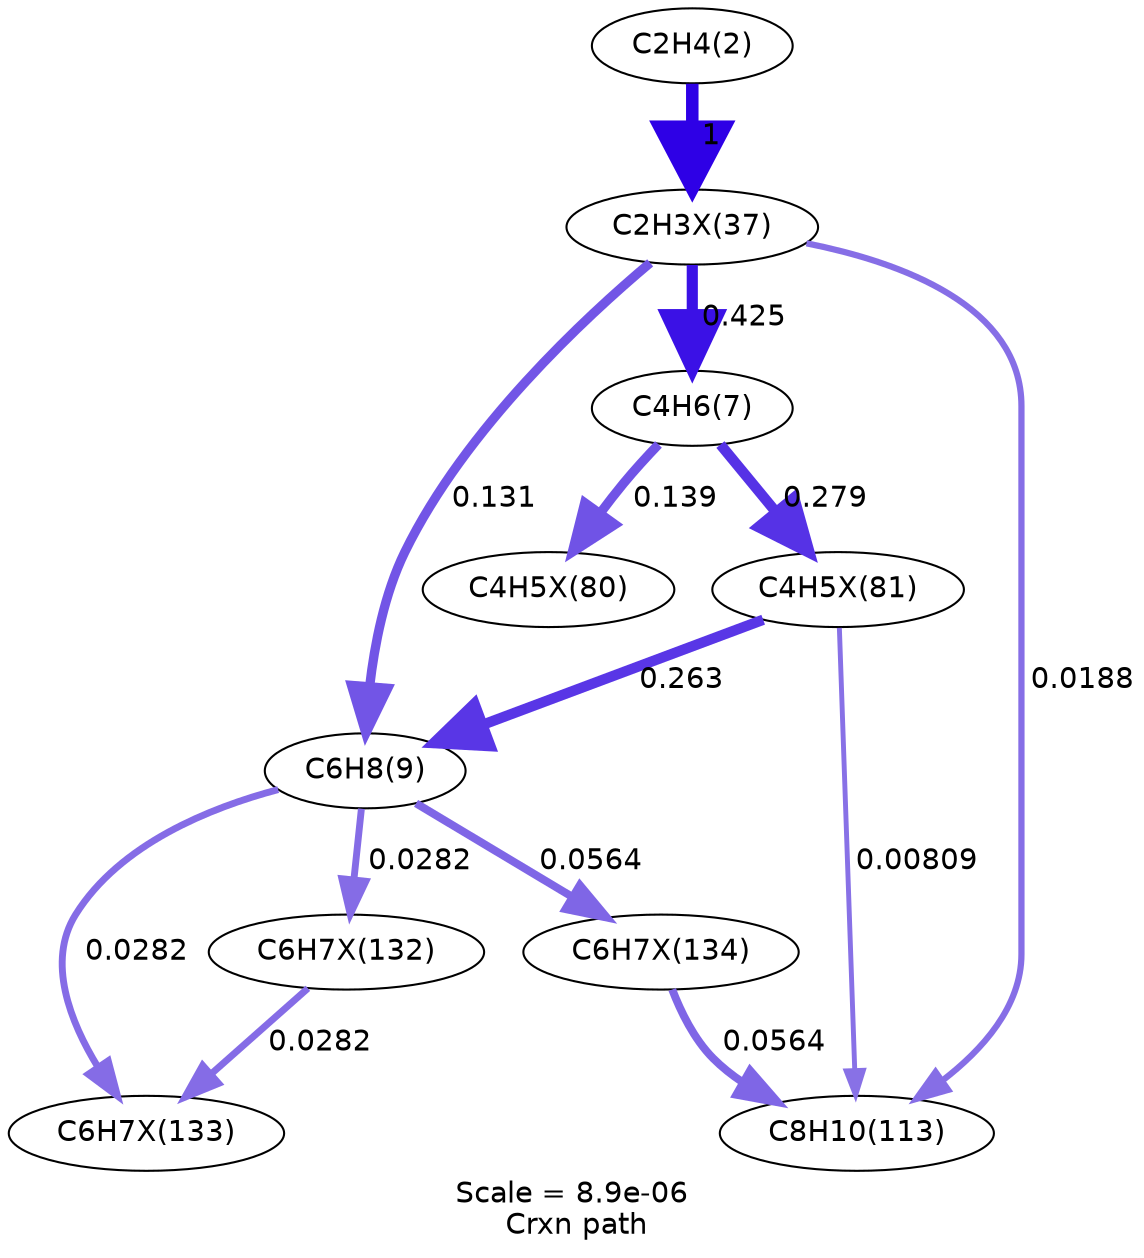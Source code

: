 digraph reaction_paths {
center=1;
s5 -> s32[fontname="Helvetica", style="setlinewidth(6)", arrowsize=3, color="0.7, 1.5, 0.9"
, label=" 1"];
s32 -> s8[fontname="Helvetica", style="setlinewidth(5.35)", arrowsize=2.68, color="0.7, 0.925, 0.9"
, label=" 0.425"];
s32 -> s9[fontname="Helvetica", style="setlinewidth(4.47)", arrowsize=2.23, color="0.7, 0.631, 0.9"
, label=" 0.131"];
s32 -> s10[fontname="Helvetica", style="setlinewidth(3)", arrowsize=1.5, color="0.7, 0.519, 0.9"
, label=" 0.0188"];
s8 -> s36[fontname="Helvetica", style="setlinewidth(5.04)", arrowsize=2.52, color="0.7, 0.779, 0.9"
, label=" 0.279"];
s8 -> s35[fontname="Helvetica", style="setlinewidth(4.51)", arrowsize=2.26, color="0.7, 0.639, 0.9"
, label=" 0.139"];
s36 -> s9[fontname="Helvetica", style="setlinewidth(4.99)", arrowsize=2.5, color="0.7, 0.763, 0.9"
, label=" 0.263"];
s36 -> s10[fontname="Helvetica", style="setlinewidth(2.36)", arrowsize=1.18, color="0.7, 0.508, 0.9"
, label=" 0.00809"];
s9 -> s39[fontname="Helvetica", style="setlinewidth(3.83)", arrowsize=1.91, color="0.7, 0.556, 0.9"
, label=" 0.0564"];
s9 -> s38[fontname="Helvetica", style="setlinewidth(3.31)", arrowsize=1.65, color="0.7, 0.528, 0.9"
, label=" 0.0282"];
s9 -> s37[fontname="Helvetica", style="setlinewidth(3.31)", arrowsize=1.65, color="0.7, 0.528, 0.9"
, label=" 0.0282"];
s39 -> s10[fontname="Helvetica", style="setlinewidth(3.83)", arrowsize=1.91, color="0.7, 0.556, 0.9"
, label=" 0.0564"];
s37 -> s38[fontname="Helvetica", style="setlinewidth(3.31)", arrowsize=1.65, color="0.7, 0.528, 0.9"
, label=" 0.0282"];
s5 [ fontname="Helvetica", label="C2H4(2)"];
s8 [ fontname="Helvetica", label="C4H6(7)"];
s9 [ fontname="Helvetica", label="C6H8(9)"];
s10 [ fontname="Helvetica", label="C8H10(113)"];
s32 [ fontname="Helvetica", label="C2H3X(37)"];
s35 [ fontname="Helvetica", label="C4H5X(80)"];
s36 [ fontname="Helvetica", label="C4H5X(81)"];
s37 [ fontname="Helvetica", label="C6H7X(132)"];
s38 [ fontname="Helvetica", label="C6H7X(133)"];
s39 [ fontname="Helvetica", label="C6H7X(134)"];
 label = "Scale = 8.9e-06\l Crxn path";
 fontname = "Helvetica";
}
